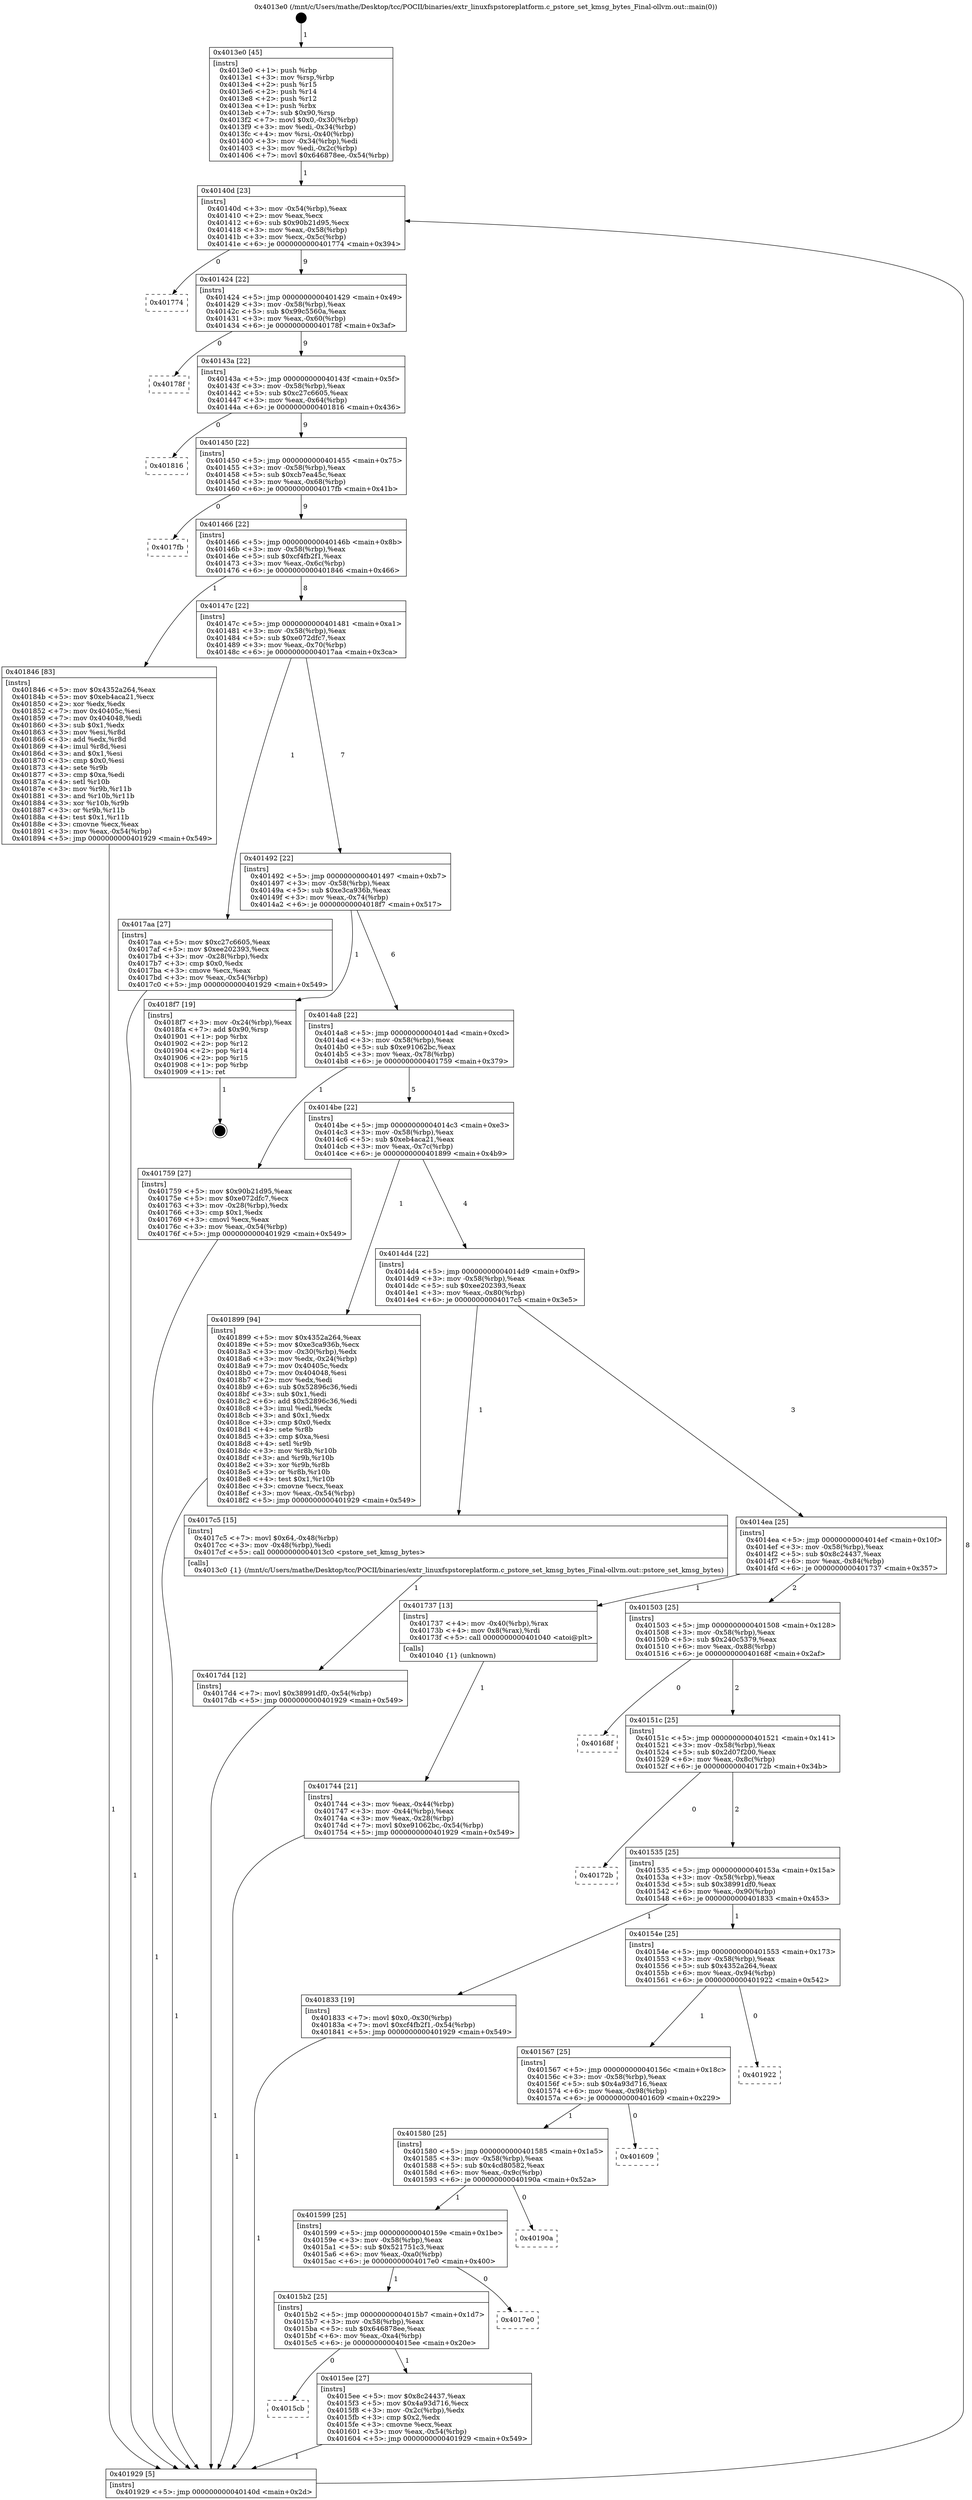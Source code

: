 digraph "0x4013e0" {
  label = "0x4013e0 (/mnt/c/Users/mathe/Desktop/tcc/POCII/binaries/extr_linuxfspstoreplatform.c_pstore_set_kmsg_bytes_Final-ollvm.out::main(0))"
  labelloc = "t"
  node[shape=record]

  Entry [label="",width=0.3,height=0.3,shape=circle,fillcolor=black,style=filled]
  "0x40140d" [label="{
     0x40140d [23]\l
     | [instrs]\l
     &nbsp;&nbsp;0x40140d \<+3\>: mov -0x54(%rbp),%eax\l
     &nbsp;&nbsp;0x401410 \<+2\>: mov %eax,%ecx\l
     &nbsp;&nbsp;0x401412 \<+6\>: sub $0x90b21d95,%ecx\l
     &nbsp;&nbsp;0x401418 \<+3\>: mov %eax,-0x58(%rbp)\l
     &nbsp;&nbsp;0x40141b \<+3\>: mov %ecx,-0x5c(%rbp)\l
     &nbsp;&nbsp;0x40141e \<+6\>: je 0000000000401774 \<main+0x394\>\l
  }"]
  "0x401774" [label="{
     0x401774\l
  }", style=dashed]
  "0x401424" [label="{
     0x401424 [22]\l
     | [instrs]\l
     &nbsp;&nbsp;0x401424 \<+5\>: jmp 0000000000401429 \<main+0x49\>\l
     &nbsp;&nbsp;0x401429 \<+3\>: mov -0x58(%rbp),%eax\l
     &nbsp;&nbsp;0x40142c \<+5\>: sub $0x99c5560a,%eax\l
     &nbsp;&nbsp;0x401431 \<+3\>: mov %eax,-0x60(%rbp)\l
     &nbsp;&nbsp;0x401434 \<+6\>: je 000000000040178f \<main+0x3af\>\l
  }"]
  Exit [label="",width=0.3,height=0.3,shape=circle,fillcolor=black,style=filled,peripheries=2]
  "0x40178f" [label="{
     0x40178f\l
  }", style=dashed]
  "0x40143a" [label="{
     0x40143a [22]\l
     | [instrs]\l
     &nbsp;&nbsp;0x40143a \<+5\>: jmp 000000000040143f \<main+0x5f\>\l
     &nbsp;&nbsp;0x40143f \<+3\>: mov -0x58(%rbp),%eax\l
     &nbsp;&nbsp;0x401442 \<+5\>: sub $0xc27c6605,%eax\l
     &nbsp;&nbsp;0x401447 \<+3\>: mov %eax,-0x64(%rbp)\l
     &nbsp;&nbsp;0x40144a \<+6\>: je 0000000000401816 \<main+0x436\>\l
  }"]
  "0x4017d4" [label="{
     0x4017d4 [12]\l
     | [instrs]\l
     &nbsp;&nbsp;0x4017d4 \<+7\>: movl $0x38991df0,-0x54(%rbp)\l
     &nbsp;&nbsp;0x4017db \<+5\>: jmp 0000000000401929 \<main+0x549\>\l
  }"]
  "0x401816" [label="{
     0x401816\l
  }", style=dashed]
  "0x401450" [label="{
     0x401450 [22]\l
     | [instrs]\l
     &nbsp;&nbsp;0x401450 \<+5\>: jmp 0000000000401455 \<main+0x75\>\l
     &nbsp;&nbsp;0x401455 \<+3\>: mov -0x58(%rbp),%eax\l
     &nbsp;&nbsp;0x401458 \<+5\>: sub $0xcb7ea45c,%eax\l
     &nbsp;&nbsp;0x40145d \<+3\>: mov %eax,-0x68(%rbp)\l
     &nbsp;&nbsp;0x401460 \<+6\>: je 00000000004017fb \<main+0x41b\>\l
  }"]
  "0x401744" [label="{
     0x401744 [21]\l
     | [instrs]\l
     &nbsp;&nbsp;0x401744 \<+3\>: mov %eax,-0x44(%rbp)\l
     &nbsp;&nbsp;0x401747 \<+3\>: mov -0x44(%rbp),%eax\l
     &nbsp;&nbsp;0x40174a \<+3\>: mov %eax,-0x28(%rbp)\l
     &nbsp;&nbsp;0x40174d \<+7\>: movl $0xe91062bc,-0x54(%rbp)\l
     &nbsp;&nbsp;0x401754 \<+5\>: jmp 0000000000401929 \<main+0x549\>\l
  }"]
  "0x4017fb" [label="{
     0x4017fb\l
  }", style=dashed]
  "0x401466" [label="{
     0x401466 [22]\l
     | [instrs]\l
     &nbsp;&nbsp;0x401466 \<+5\>: jmp 000000000040146b \<main+0x8b\>\l
     &nbsp;&nbsp;0x40146b \<+3\>: mov -0x58(%rbp),%eax\l
     &nbsp;&nbsp;0x40146e \<+5\>: sub $0xcf4fb2f1,%eax\l
     &nbsp;&nbsp;0x401473 \<+3\>: mov %eax,-0x6c(%rbp)\l
     &nbsp;&nbsp;0x401476 \<+6\>: je 0000000000401846 \<main+0x466\>\l
  }"]
  "0x4013e0" [label="{
     0x4013e0 [45]\l
     | [instrs]\l
     &nbsp;&nbsp;0x4013e0 \<+1\>: push %rbp\l
     &nbsp;&nbsp;0x4013e1 \<+3\>: mov %rsp,%rbp\l
     &nbsp;&nbsp;0x4013e4 \<+2\>: push %r15\l
     &nbsp;&nbsp;0x4013e6 \<+2\>: push %r14\l
     &nbsp;&nbsp;0x4013e8 \<+2\>: push %r12\l
     &nbsp;&nbsp;0x4013ea \<+1\>: push %rbx\l
     &nbsp;&nbsp;0x4013eb \<+7\>: sub $0x90,%rsp\l
     &nbsp;&nbsp;0x4013f2 \<+7\>: movl $0x0,-0x30(%rbp)\l
     &nbsp;&nbsp;0x4013f9 \<+3\>: mov %edi,-0x34(%rbp)\l
     &nbsp;&nbsp;0x4013fc \<+4\>: mov %rsi,-0x40(%rbp)\l
     &nbsp;&nbsp;0x401400 \<+3\>: mov -0x34(%rbp),%edi\l
     &nbsp;&nbsp;0x401403 \<+3\>: mov %edi,-0x2c(%rbp)\l
     &nbsp;&nbsp;0x401406 \<+7\>: movl $0x646878ee,-0x54(%rbp)\l
  }"]
  "0x401846" [label="{
     0x401846 [83]\l
     | [instrs]\l
     &nbsp;&nbsp;0x401846 \<+5\>: mov $0x4352a264,%eax\l
     &nbsp;&nbsp;0x40184b \<+5\>: mov $0xeb4aca21,%ecx\l
     &nbsp;&nbsp;0x401850 \<+2\>: xor %edx,%edx\l
     &nbsp;&nbsp;0x401852 \<+7\>: mov 0x40405c,%esi\l
     &nbsp;&nbsp;0x401859 \<+7\>: mov 0x404048,%edi\l
     &nbsp;&nbsp;0x401860 \<+3\>: sub $0x1,%edx\l
     &nbsp;&nbsp;0x401863 \<+3\>: mov %esi,%r8d\l
     &nbsp;&nbsp;0x401866 \<+3\>: add %edx,%r8d\l
     &nbsp;&nbsp;0x401869 \<+4\>: imul %r8d,%esi\l
     &nbsp;&nbsp;0x40186d \<+3\>: and $0x1,%esi\l
     &nbsp;&nbsp;0x401870 \<+3\>: cmp $0x0,%esi\l
     &nbsp;&nbsp;0x401873 \<+4\>: sete %r9b\l
     &nbsp;&nbsp;0x401877 \<+3\>: cmp $0xa,%edi\l
     &nbsp;&nbsp;0x40187a \<+4\>: setl %r10b\l
     &nbsp;&nbsp;0x40187e \<+3\>: mov %r9b,%r11b\l
     &nbsp;&nbsp;0x401881 \<+3\>: and %r10b,%r11b\l
     &nbsp;&nbsp;0x401884 \<+3\>: xor %r10b,%r9b\l
     &nbsp;&nbsp;0x401887 \<+3\>: or %r9b,%r11b\l
     &nbsp;&nbsp;0x40188a \<+4\>: test $0x1,%r11b\l
     &nbsp;&nbsp;0x40188e \<+3\>: cmovne %ecx,%eax\l
     &nbsp;&nbsp;0x401891 \<+3\>: mov %eax,-0x54(%rbp)\l
     &nbsp;&nbsp;0x401894 \<+5\>: jmp 0000000000401929 \<main+0x549\>\l
  }"]
  "0x40147c" [label="{
     0x40147c [22]\l
     | [instrs]\l
     &nbsp;&nbsp;0x40147c \<+5\>: jmp 0000000000401481 \<main+0xa1\>\l
     &nbsp;&nbsp;0x401481 \<+3\>: mov -0x58(%rbp),%eax\l
     &nbsp;&nbsp;0x401484 \<+5\>: sub $0xe072dfc7,%eax\l
     &nbsp;&nbsp;0x401489 \<+3\>: mov %eax,-0x70(%rbp)\l
     &nbsp;&nbsp;0x40148c \<+6\>: je 00000000004017aa \<main+0x3ca\>\l
  }"]
  "0x401929" [label="{
     0x401929 [5]\l
     | [instrs]\l
     &nbsp;&nbsp;0x401929 \<+5\>: jmp 000000000040140d \<main+0x2d\>\l
  }"]
  "0x4017aa" [label="{
     0x4017aa [27]\l
     | [instrs]\l
     &nbsp;&nbsp;0x4017aa \<+5\>: mov $0xc27c6605,%eax\l
     &nbsp;&nbsp;0x4017af \<+5\>: mov $0xee202393,%ecx\l
     &nbsp;&nbsp;0x4017b4 \<+3\>: mov -0x28(%rbp),%edx\l
     &nbsp;&nbsp;0x4017b7 \<+3\>: cmp $0x0,%edx\l
     &nbsp;&nbsp;0x4017ba \<+3\>: cmove %ecx,%eax\l
     &nbsp;&nbsp;0x4017bd \<+3\>: mov %eax,-0x54(%rbp)\l
     &nbsp;&nbsp;0x4017c0 \<+5\>: jmp 0000000000401929 \<main+0x549\>\l
  }"]
  "0x401492" [label="{
     0x401492 [22]\l
     | [instrs]\l
     &nbsp;&nbsp;0x401492 \<+5\>: jmp 0000000000401497 \<main+0xb7\>\l
     &nbsp;&nbsp;0x401497 \<+3\>: mov -0x58(%rbp),%eax\l
     &nbsp;&nbsp;0x40149a \<+5\>: sub $0xe3ca936b,%eax\l
     &nbsp;&nbsp;0x40149f \<+3\>: mov %eax,-0x74(%rbp)\l
     &nbsp;&nbsp;0x4014a2 \<+6\>: je 00000000004018f7 \<main+0x517\>\l
  }"]
  "0x4015cb" [label="{
     0x4015cb\l
  }", style=dashed]
  "0x4018f7" [label="{
     0x4018f7 [19]\l
     | [instrs]\l
     &nbsp;&nbsp;0x4018f7 \<+3\>: mov -0x24(%rbp),%eax\l
     &nbsp;&nbsp;0x4018fa \<+7\>: add $0x90,%rsp\l
     &nbsp;&nbsp;0x401901 \<+1\>: pop %rbx\l
     &nbsp;&nbsp;0x401902 \<+2\>: pop %r12\l
     &nbsp;&nbsp;0x401904 \<+2\>: pop %r14\l
     &nbsp;&nbsp;0x401906 \<+2\>: pop %r15\l
     &nbsp;&nbsp;0x401908 \<+1\>: pop %rbp\l
     &nbsp;&nbsp;0x401909 \<+1\>: ret\l
  }"]
  "0x4014a8" [label="{
     0x4014a8 [22]\l
     | [instrs]\l
     &nbsp;&nbsp;0x4014a8 \<+5\>: jmp 00000000004014ad \<main+0xcd\>\l
     &nbsp;&nbsp;0x4014ad \<+3\>: mov -0x58(%rbp),%eax\l
     &nbsp;&nbsp;0x4014b0 \<+5\>: sub $0xe91062bc,%eax\l
     &nbsp;&nbsp;0x4014b5 \<+3\>: mov %eax,-0x78(%rbp)\l
     &nbsp;&nbsp;0x4014b8 \<+6\>: je 0000000000401759 \<main+0x379\>\l
  }"]
  "0x4015ee" [label="{
     0x4015ee [27]\l
     | [instrs]\l
     &nbsp;&nbsp;0x4015ee \<+5\>: mov $0x8c24437,%eax\l
     &nbsp;&nbsp;0x4015f3 \<+5\>: mov $0x4a93d716,%ecx\l
     &nbsp;&nbsp;0x4015f8 \<+3\>: mov -0x2c(%rbp),%edx\l
     &nbsp;&nbsp;0x4015fb \<+3\>: cmp $0x2,%edx\l
     &nbsp;&nbsp;0x4015fe \<+3\>: cmovne %ecx,%eax\l
     &nbsp;&nbsp;0x401601 \<+3\>: mov %eax,-0x54(%rbp)\l
     &nbsp;&nbsp;0x401604 \<+5\>: jmp 0000000000401929 \<main+0x549\>\l
  }"]
  "0x401759" [label="{
     0x401759 [27]\l
     | [instrs]\l
     &nbsp;&nbsp;0x401759 \<+5\>: mov $0x90b21d95,%eax\l
     &nbsp;&nbsp;0x40175e \<+5\>: mov $0xe072dfc7,%ecx\l
     &nbsp;&nbsp;0x401763 \<+3\>: mov -0x28(%rbp),%edx\l
     &nbsp;&nbsp;0x401766 \<+3\>: cmp $0x1,%edx\l
     &nbsp;&nbsp;0x401769 \<+3\>: cmovl %ecx,%eax\l
     &nbsp;&nbsp;0x40176c \<+3\>: mov %eax,-0x54(%rbp)\l
     &nbsp;&nbsp;0x40176f \<+5\>: jmp 0000000000401929 \<main+0x549\>\l
  }"]
  "0x4014be" [label="{
     0x4014be [22]\l
     | [instrs]\l
     &nbsp;&nbsp;0x4014be \<+5\>: jmp 00000000004014c3 \<main+0xe3\>\l
     &nbsp;&nbsp;0x4014c3 \<+3\>: mov -0x58(%rbp),%eax\l
     &nbsp;&nbsp;0x4014c6 \<+5\>: sub $0xeb4aca21,%eax\l
     &nbsp;&nbsp;0x4014cb \<+3\>: mov %eax,-0x7c(%rbp)\l
     &nbsp;&nbsp;0x4014ce \<+6\>: je 0000000000401899 \<main+0x4b9\>\l
  }"]
  "0x4015b2" [label="{
     0x4015b2 [25]\l
     | [instrs]\l
     &nbsp;&nbsp;0x4015b2 \<+5\>: jmp 00000000004015b7 \<main+0x1d7\>\l
     &nbsp;&nbsp;0x4015b7 \<+3\>: mov -0x58(%rbp),%eax\l
     &nbsp;&nbsp;0x4015ba \<+5\>: sub $0x646878ee,%eax\l
     &nbsp;&nbsp;0x4015bf \<+6\>: mov %eax,-0xa4(%rbp)\l
     &nbsp;&nbsp;0x4015c5 \<+6\>: je 00000000004015ee \<main+0x20e\>\l
  }"]
  "0x401899" [label="{
     0x401899 [94]\l
     | [instrs]\l
     &nbsp;&nbsp;0x401899 \<+5\>: mov $0x4352a264,%eax\l
     &nbsp;&nbsp;0x40189e \<+5\>: mov $0xe3ca936b,%ecx\l
     &nbsp;&nbsp;0x4018a3 \<+3\>: mov -0x30(%rbp),%edx\l
     &nbsp;&nbsp;0x4018a6 \<+3\>: mov %edx,-0x24(%rbp)\l
     &nbsp;&nbsp;0x4018a9 \<+7\>: mov 0x40405c,%edx\l
     &nbsp;&nbsp;0x4018b0 \<+7\>: mov 0x404048,%esi\l
     &nbsp;&nbsp;0x4018b7 \<+2\>: mov %edx,%edi\l
     &nbsp;&nbsp;0x4018b9 \<+6\>: sub $0x52896c36,%edi\l
     &nbsp;&nbsp;0x4018bf \<+3\>: sub $0x1,%edi\l
     &nbsp;&nbsp;0x4018c2 \<+6\>: add $0x52896c36,%edi\l
     &nbsp;&nbsp;0x4018c8 \<+3\>: imul %edi,%edx\l
     &nbsp;&nbsp;0x4018cb \<+3\>: and $0x1,%edx\l
     &nbsp;&nbsp;0x4018ce \<+3\>: cmp $0x0,%edx\l
     &nbsp;&nbsp;0x4018d1 \<+4\>: sete %r8b\l
     &nbsp;&nbsp;0x4018d5 \<+3\>: cmp $0xa,%esi\l
     &nbsp;&nbsp;0x4018d8 \<+4\>: setl %r9b\l
     &nbsp;&nbsp;0x4018dc \<+3\>: mov %r8b,%r10b\l
     &nbsp;&nbsp;0x4018df \<+3\>: and %r9b,%r10b\l
     &nbsp;&nbsp;0x4018e2 \<+3\>: xor %r9b,%r8b\l
     &nbsp;&nbsp;0x4018e5 \<+3\>: or %r8b,%r10b\l
     &nbsp;&nbsp;0x4018e8 \<+4\>: test $0x1,%r10b\l
     &nbsp;&nbsp;0x4018ec \<+3\>: cmovne %ecx,%eax\l
     &nbsp;&nbsp;0x4018ef \<+3\>: mov %eax,-0x54(%rbp)\l
     &nbsp;&nbsp;0x4018f2 \<+5\>: jmp 0000000000401929 \<main+0x549\>\l
  }"]
  "0x4014d4" [label="{
     0x4014d4 [22]\l
     | [instrs]\l
     &nbsp;&nbsp;0x4014d4 \<+5\>: jmp 00000000004014d9 \<main+0xf9\>\l
     &nbsp;&nbsp;0x4014d9 \<+3\>: mov -0x58(%rbp),%eax\l
     &nbsp;&nbsp;0x4014dc \<+5\>: sub $0xee202393,%eax\l
     &nbsp;&nbsp;0x4014e1 \<+3\>: mov %eax,-0x80(%rbp)\l
     &nbsp;&nbsp;0x4014e4 \<+6\>: je 00000000004017c5 \<main+0x3e5\>\l
  }"]
  "0x4017e0" [label="{
     0x4017e0\l
  }", style=dashed]
  "0x4017c5" [label="{
     0x4017c5 [15]\l
     | [instrs]\l
     &nbsp;&nbsp;0x4017c5 \<+7\>: movl $0x64,-0x48(%rbp)\l
     &nbsp;&nbsp;0x4017cc \<+3\>: mov -0x48(%rbp),%edi\l
     &nbsp;&nbsp;0x4017cf \<+5\>: call 00000000004013c0 \<pstore_set_kmsg_bytes\>\l
     | [calls]\l
     &nbsp;&nbsp;0x4013c0 \{1\} (/mnt/c/Users/mathe/Desktop/tcc/POCII/binaries/extr_linuxfspstoreplatform.c_pstore_set_kmsg_bytes_Final-ollvm.out::pstore_set_kmsg_bytes)\l
  }"]
  "0x4014ea" [label="{
     0x4014ea [25]\l
     | [instrs]\l
     &nbsp;&nbsp;0x4014ea \<+5\>: jmp 00000000004014ef \<main+0x10f\>\l
     &nbsp;&nbsp;0x4014ef \<+3\>: mov -0x58(%rbp),%eax\l
     &nbsp;&nbsp;0x4014f2 \<+5\>: sub $0x8c24437,%eax\l
     &nbsp;&nbsp;0x4014f7 \<+6\>: mov %eax,-0x84(%rbp)\l
     &nbsp;&nbsp;0x4014fd \<+6\>: je 0000000000401737 \<main+0x357\>\l
  }"]
  "0x401599" [label="{
     0x401599 [25]\l
     | [instrs]\l
     &nbsp;&nbsp;0x401599 \<+5\>: jmp 000000000040159e \<main+0x1be\>\l
     &nbsp;&nbsp;0x40159e \<+3\>: mov -0x58(%rbp),%eax\l
     &nbsp;&nbsp;0x4015a1 \<+5\>: sub $0x521751c3,%eax\l
     &nbsp;&nbsp;0x4015a6 \<+6\>: mov %eax,-0xa0(%rbp)\l
     &nbsp;&nbsp;0x4015ac \<+6\>: je 00000000004017e0 \<main+0x400\>\l
  }"]
  "0x401737" [label="{
     0x401737 [13]\l
     | [instrs]\l
     &nbsp;&nbsp;0x401737 \<+4\>: mov -0x40(%rbp),%rax\l
     &nbsp;&nbsp;0x40173b \<+4\>: mov 0x8(%rax),%rdi\l
     &nbsp;&nbsp;0x40173f \<+5\>: call 0000000000401040 \<atoi@plt\>\l
     | [calls]\l
     &nbsp;&nbsp;0x401040 \{1\} (unknown)\l
  }"]
  "0x401503" [label="{
     0x401503 [25]\l
     | [instrs]\l
     &nbsp;&nbsp;0x401503 \<+5\>: jmp 0000000000401508 \<main+0x128\>\l
     &nbsp;&nbsp;0x401508 \<+3\>: mov -0x58(%rbp),%eax\l
     &nbsp;&nbsp;0x40150b \<+5\>: sub $0x240c5379,%eax\l
     &nbsp;&nbsp;0x401510 \<+6\>: mov %eax,-0x88(%rbp)\l
     &nbsp;&nbsp;0x401516 \<+6\>: je 000000000040168f \<main+0x2af\>\l
  }"]
  "0x40190a" [label="{
     0x40190a\l
  }", style=dashed]
  "0x40168f" [label="{
     0x40168f\l
  }", style=dashed]
  "0x40151c" [label="{
     0x40151c [25]\l
     | [instrs]\l
     &nbsp;&nbsp;0x40151c \<+5\>: jmp 0000000000401521 \<main+0x141\>\l
     &nbsp;&nbsp;0x401521 \<+3\>: mov -0x58(%rbp),%eax\l
     &nbsp;&nbsp;0x401524 \<+5\>: sub $0x2d07f200,%eax\l
     &nbsp;&nbsp;0x401529 \<+6\>: mov %eax,-0x8c(%rbp)\l
     &nbsp;&nbsp;0x40152f \<+6\>: je 000000000040172b \<main+0x34b\>\l
  }"]
  "0x401580" [label="{
     0x401580 [25]\l
     | [instrs]\l
     &nbsp;&nbsp;0x401580 \<+5\>: jmp 0000000000401585 \<main+0x1a5\>\l
     &nbsp;&nbsp;0x401585 \<+3\>: mov -0x58(%rbp),%eax\l
     &nbsp;&nbsp;0x401588 \<+5\>: sub $0x4cd80582,%eax\l
     &nbsp;&nbsp;0x40158d \<+6\>: mov %eax,-0x9c(%rbp)\l
     &nbsp;&nbsp;0x401593 \<+6\>: je 000000000040190a \<main+0x52a\>\l
  }"]
  "0x40172b" [label="{
     0x40172b\l
  }", style=dashed]
  "0x401535" [label="{
     0x401535 [25]\l
     | [instrs]\l
     &nbsp;&nbsp;0x401535 \<+5\>: jmp 000000000040153a \<main+0x15a\>\l
     &nbsp;&nbsp;0x40153a \<+3\>: mov -0x58(%rbp),%eax\l
     &nbsp;&nbsp;0x40153d \<+5\>: sub $0x38991df0,%eax\l
     &nbsp;&nbsp;0x401542 \<+6\>: mov %eax,-0x90(%rbp)\l
     &nbsp;&nbsp;0x401548 \<+6\>: je 0000000000401833 \<main+0x453\>\l
  }"]
  "0x401609" [label="{
     0x401609\l
  }", style=dashed]
  "0x401833" [label="{
     0x401833 [19]\l
     | [instrs]\l
     &nbsp;&nbsp;0x401833 \<+7\>: movl $0x0,-0x30(%rbp)\l
     &nbsp;&nbsp;0x40183a \<+7\>: movl $0xcf4fb2f1,-0x54(%rbp)\l
     &nbsp;&nbsp;0x401841 \<+5\>: jmp 0000000000401929 \<main+0x549\>\l
  }"]
  "0x40154e" [label="{
     0x40154e [25]\l
     | [instrs]\l
     &nbsp;&nbsp;0x40154e \<+5\>: jmp 0000000000401553 \<main+0x173\>\l
     &nbsp;&nbsp;0x401553 \<+3\>: mov -0x58(%rbp),%eax\l
     &nbsp;&nbsp;0x401556 \<+5\>: sub $0x4352a264,%eax\l
     &nbsp;&nbsp;0x40155b \<+6\>: mov %eax,-0x94(%rbp)\l
     &nbsp;&nbsp;0x401561 \<+6\>: je 0000000000401922 \<main+0x542\>\l
  }"]
  "0x401567" [label="{
     0x401567 [25]\l
     | [instrs]\l
     &nbsp;&nbsp;0x401567 \<+5\>: jmp 000000000040156c \<main+0x18c\>\l
     &nbsp;&nbsp;0x40156c \<+3\>: mov -0x58(%rbp),%eax\l
     &nbsp;&nbsp;0x40156f \<+5\>: sub $0x4a93d716,%eax\l
     &nbsp;&nbsp;0x401574 \<+6\>: mov %eax,-0x98(%rbp)\l
     &nbsp;&nbsp;0x40157a \<+6\>: je 0000000000401609 \<main+0x229\>\l
  }"]
  "0x401922" [label="{
     0x401922\l
  }", style=dashed]
  Entry -> "0x4013e0" [label=" 1"]
  "0x40140d" -> "0x401774" [label=" 0"]
  "0x40140d" -> "0x401424" [label=" 9"]
  "0x4018f7" -> Exit [label=" 1"]
  "0x401424" -> "0x40178f" [label=" 0"]
  "0x401424" -> "0x40143a" [label=" 9"]
  "0x401899" -> "0x401929" [label=" 1"]
  "0x40143a" -> "0x401816" [label=" 0"]
  "0x40143a" -> "0x401450" [label=" 9"]
  "0x401846" -> "0x401929" [label=" 1"]
  "0x401450" -> "0x4017fb" [label=" 0"]
  "0x401450" -> "0x401466" [label=" 9"]
  "0x401833" -> "0x401929" [label=" 1"]
  "0x401466" -> "0x401846" [label=" 1"]
  "0x401466" -> "0x40147c" [label=" 8"]
  "0x4017d4" -> "0x401929" [label=" 1"]
  "0x40147c" -> "0x4017aa" [label=" 1"]
  "0x40147c" -> "0x401492" [label=" 7"]
  "0x4017c5" -> "0x4017d4" [label=" 1"]
  "0x401492" -> "0x4018f7" [label=" 1"]
  "0x401492" -> "0x4014a8" [label=" 6"]
  "0x4017aa" -> "0x401929" [label=" 1"]
  "0x4014a8" -> "0x401759" [label=" 1"]
  "0x4014a8" -> "0x4014be" [label=" 5"]
  "0x401759" -> "0x401929" [label=" 1"]
  "0x4014be" -> "0x401899" [label=" 1"]
  "0x4014be" -> "0x4014d4" [label=" 4"]
  "0x401737" -> "0x401744" [label=" 1"]
  "0x4014d4" -> "0x4017c5" [label=" 1"]
  "0x4014d4" -> "0x4014ea" [label=" 3"]
  "0x401929" -> "0x40140d" [label=" 8"]
  "0x4014ea" -> "0x401737" [label=" 1"]
  "0x4014ea" -> "0x401503" [label=" 2"]
  "0x4015ee" -> "0x401929" [label=" 1"]
  "0x401503" -> "0x40168f" [label=" 0"]
  "0x401503" -> "0x40151c" [label=" 2"]
  "0x4015b2" -> "0x4015cb" [label=" 0"]
  "0x40151c" -> "0x40172b" [label=" 0"]
  "0x40151c" -> "0x401535" [label=" 2"]
  "0x401744" -> "0x401929" [label=" 1"]
  "0x401535" -> "0x401833" [label=" 1"]
  "0x401535" -> "0x40154e" [label=" 1"]
  "0x401599" -> "0x4015b2" [label=" 1"]
  "0x40154e" -> "0x401922" [label=" 0"]
  "0x40154e" -> "0x401567" [label=" 1"]
  "0x401599" -> "0x4017e0" [label=" 0"]
  "0x401567" -> "0x401609" [label=" 0"]
  "0x401567" -> "0x401580" [label=" 1"]
  "0x4015b2" -> "0x4015ee" [label=" 1"]
  "0x401580" -> "0x40190a" [label=" 0"]
  "0x401580" -> "0x401599" [label=" 1"]
  "0x4013e0" -> "0x40140d" [label=" 1"]
}
